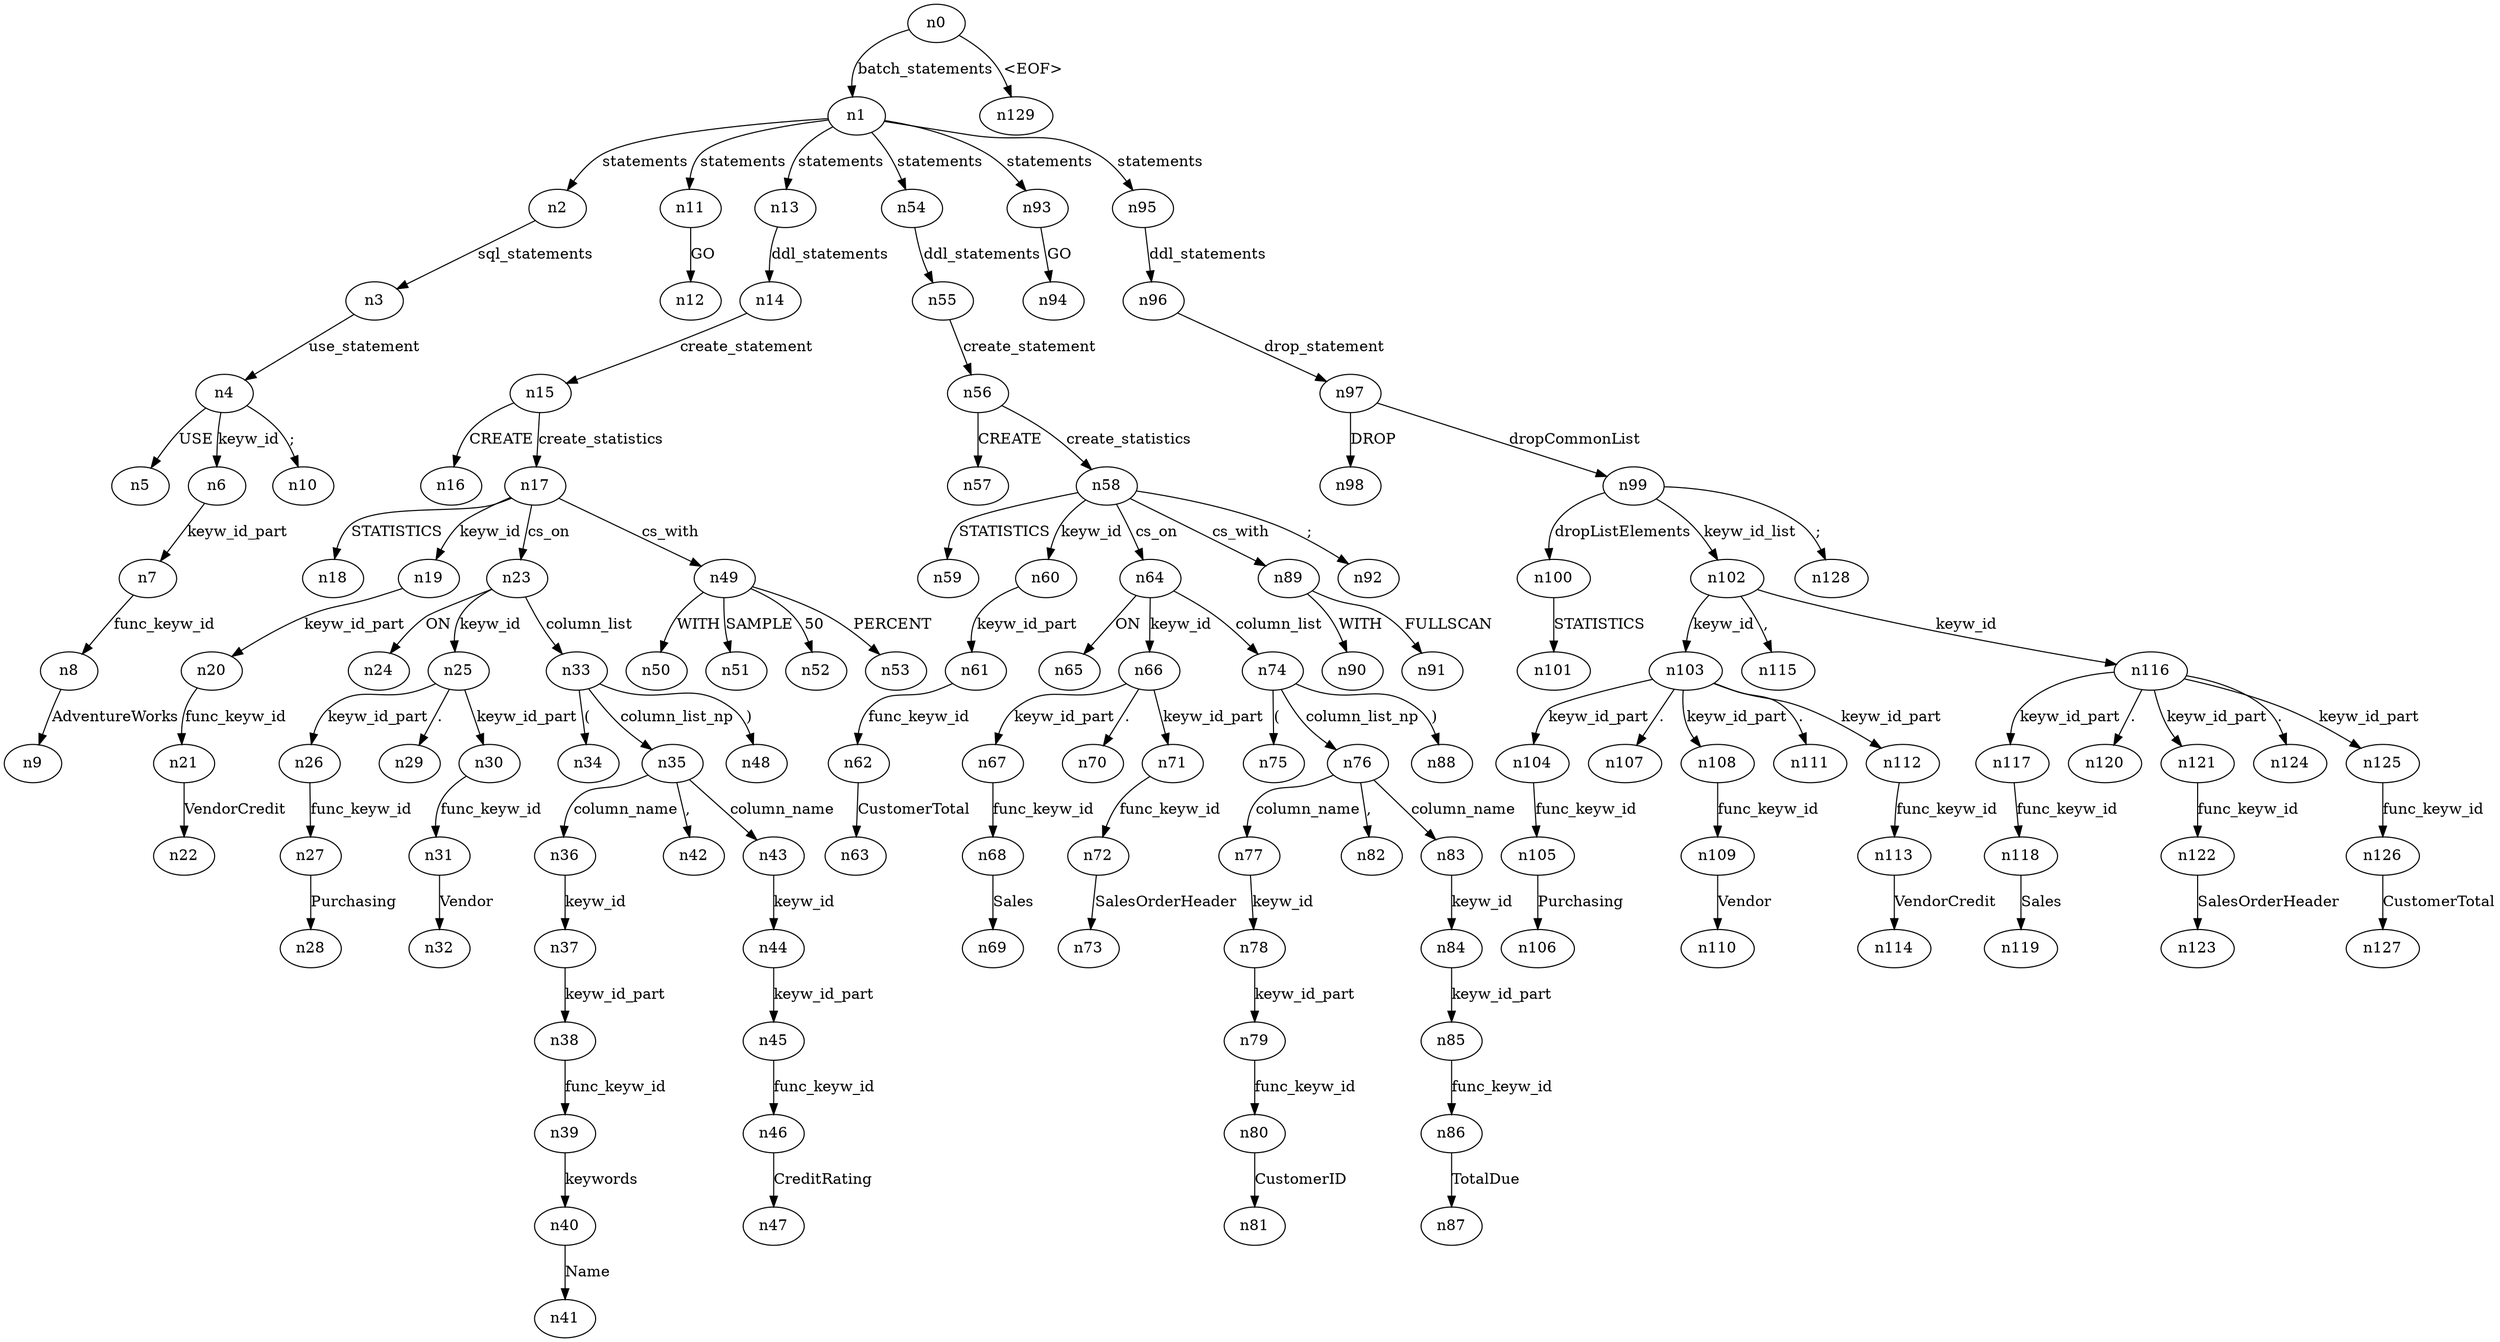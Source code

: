 digraph ParseTree {
  n0 -> n1 [label="batch_statements"];
  n1 -> n2 [label="statements"];
  n2 -> n3 [label="sql_statements"];
  n3 -> n4 [label="use_statement"];
  n4 -> n5 [label="USE"];
  n4 -> n6 [label="keyw_id"];
  n6 -> n7 [label="keyw_id_part"];
  n7 -> n8 [label="func_keyw_id"];
  n8 -> n9 [label="AdventureWorks"];
  n4 -> n10 [label=";"];
  n1 -> n11 [label="statements"];
  n11 -> n12 [label="GO"];
  n1 -> n13 [label="statements"];
  n13 -> n14 [label="ddl_statements"];
  n14 -> n15 [label="create_statement"];
  n15 -> n16 [label="CREATE"];
  n15 -> n17 [label="create_statistics"];
  n17 -> n18 [label="STATISTICS"];
  n17 -> n19 [label="keyw_id"];
  n19 -> n20 [label="keyw_id_part"];
  n20 -> n21 [label="func_keyw_id"];
  n21 -> n22 [label="VendorCredit"];
  n17 -> n23 [label="cs_on"];
  n23 -> n24 [label="ON"];
  n23 -> n25 [label="keyw_id"];
  n25 -> n26 [label="keyw_id_part"];
  n26 -> n27 [label="func_keyw_id"];
  n27 -> n28 [label="Purchasing"];
  n25 -> n29 [label="."];
  n25 -> n30 [label="keyw_id_part"];
  n30 -> n31 [label="func_keyw_id"];
  n31 -> n32 [label="Vendor"];
  n23 -> n33 [label="column_list"];
  n33 -> n34 [label="("];
  n33 -> n35 [label="column_list_np"];
  n35 -> n36 [label="column_name"];
  n36 -> n37 [label="keyw_id"];
  n37 -> n38 [label="keyw_id_part"];
  n38 -> n39 [label="func_keyw_id"];
  n39 -> n40 [label="keywords"];
  n40 -> n41 [label="Name"];
  n35 -> n42 [label=","];
  n35 -> n43 [label="column_name"];
  n43 -> n44 [label="keyw_id"];
  n44 -> n45 [label="keyw_id_part"];
  n45 -> n46 [label="func_keyw_id"];
  n46 -> n47 [label="CreditRating"];
  n33 -> n48 [label=")"];
  n17 -> n49 [label="cs_with"];
  n49 -> n50 [label="WITH"];
  n49 -> n51 [label="SAMPLE"];
  n49 -> n52 [label="50"];
  n49 -> n53 [label="PERCENT"];
  n1 -> n54 [label="statements"];
  n54 -> n55 [label="ddl_statements"];
  n55 -> n56 [label="create_statement"];
  n56 -> n57 [label="CREATE"];
  n56 -> n58 [label="create_statistics"];
  n58 -> n59 [label="STATISTICS"];
  n58 -> n60 [label="keyw_id"];
  n60 -> n61 [label="keyw_id_part"];
  n61 -> n62 [label="func_keyw_id"];
  n62 -> n63 [label="CustomerTotal"];
  n58 -> n64 [label="cs_on"];
  n64 -> n65 [label="ON"];
  n64 -> n66 [label="keyw_id"];
  n66 -> n67 [label="keyw_id_part"];
  n67 -> n68 [label="func_keyw_id"];
  n68 -> n69 [label="Sales"];
  n66 -> n70 [label="."];
  n66 -> n71 [label="keyw_id_part"];
  n71 -> n72 [label="func_keyw_id"];
  n72 -> n73 [label="SalesOrderHeader"];
  n64 -> n74 [label="column_list"];
  n74 -> n75 [label="("];
  n74 -> n76 [label="column_list_np"];
  n76 -> n77 [label="column_name"];
  n77 -> n78 [label="keyw_id"];
  n78 -> n79 [label="keyw_id_part"];
  n79 -> n80 [label="func_keyw_id"];
  n80 -> n81 [label="CustomerID"];
  n76 -> n82 [label=","];
  n76 -> n83 [label="column_name"];
  n83 -> n84 [label="keyw_id"];
  n84 -> n85 [label="keyw_id_part"];
  n85 -> n86 [label="func_keyw_id"];
  n86 -> n87 [label="TotalDue"];
  n74 -> n88 [label=")"];
  n58 -> n89 [label="cs_with"];
  n89 -> n90 [label="WITH"];
  n89 -> n91 [label="FULLSCAN"];
  n58 -> n92 [label=";"];
  n1 -> n93 [label="statements"];
  n93 -> n94 [label="GO"];
  n1 -> n95 [label="statements"];
  n95 -> n96 [label="ddl_statements"];
  n96 -> n97 [label="drop_statement"];
  n97 -> n98 [label="DROP"];
  n97 -> n99 [label="dropCommonList"];
  n99 -> n100 [label="dropListElements"];
  n100 -> n101 [label="STATISTICS"];
  n99 -> n102 [label="keyw_id_list"];
  n102 -> n103 [label="keyw_id"];
  n103 -> n104 [label="keyw_id_part"];
  n104 -> n105 [label="func_keyw_id"];
  n105 -> n106 [label="Purchasing"];
  n103 -> n107 [label="."];
  n103 -> n108 [label="keyw_id_part"];
  n108 -> n109 [label="func_keyw_id"];
  n109 -> n110 [label="Vendor"];
  n103 -> n111 [label="."];
  n103 -> n112 [label="keyw_id_part"];
  n112 -> n113 [label="func_keyw_id"];
  n113 -> n114 [label="VendorCredit"];
  n102 -> n115 [label=","];
  n102 -> n116 [label="keyw_id"];
  n116 -> n117 [label="keyw_id_part"];
  n117 -> n118 [label="func_keyw_id"];
  n118 -> n119 [label="Sales"];
  n116 -> n120 [label="."];
  n116 -> n121 [label="keyw_id_part"];
  n121 -> n122 [label="func_keyw_id"];
  n122 -> n123 [label="SalesOrderHeader"];
  n116 -> n124 [label="."];
  n116 -> n125 [label="keyw_id_part"];
  n125 -> n126 [label="func_keyw_id"];
  n126 -> n127 [label="CustomerTotal"];
  n99 -> n128 [label=";"];
  n0 -> n129 [label="<EOF>"];
}